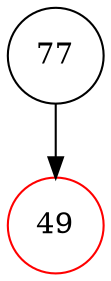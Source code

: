 digraph RBTree {
    node [shape=circle];
    "77" [color=black];
    "77" -> "49";
    "49" [color=red];
}
